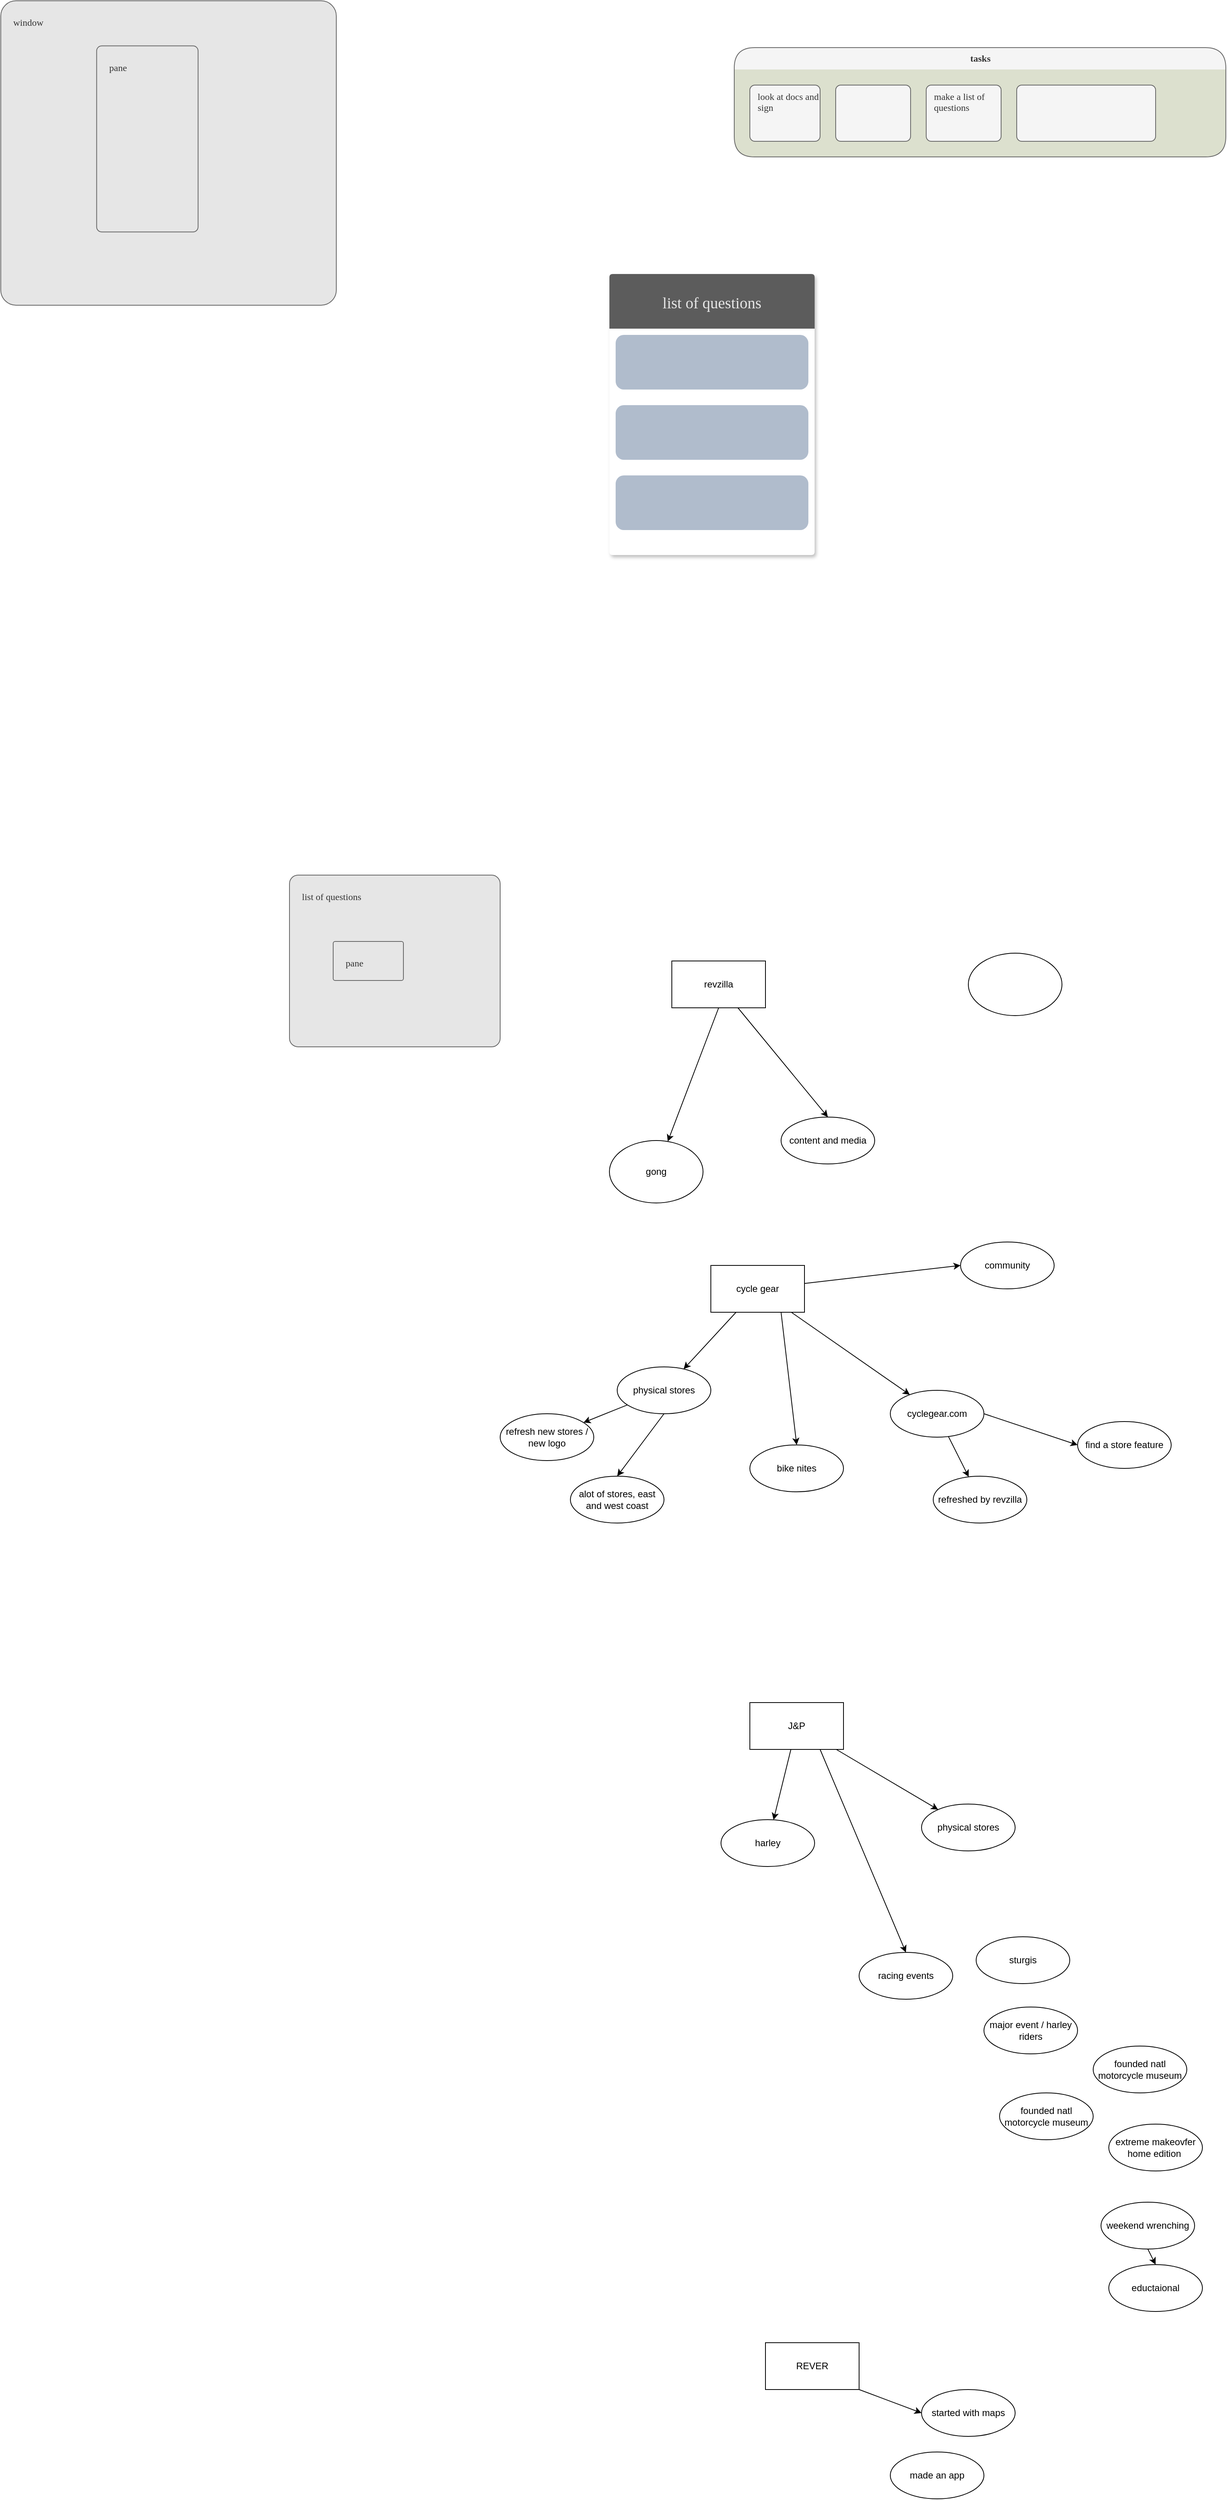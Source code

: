 <mxfile version="14.8.2" type="github">
  <diagram id="C5RBs43oDa-KdzZeNtuy" name="Page-1">
    <mxGraphModel dx="781" dy="1113" grid="1" gridSize="10" guides="1" tooltips="1" connect="1" arrows="1" fold="1" page="1" pageScale="1" pageWidth="850" pageHeight="1100" math="0" shadow="0">
      <root>
        <mxCell id="WIyWlLk6GJQsqaUBKTNV-0" />
        <mxCell id="WIyWlLk6GJQsqaUBKTNV-1" parent="WIyWlLk6GJQsqaUBKTNV-0" />
        <mxCell id="ucrQczX7VRWxjf42sCM8-0" value="window" style="rounded=1;whiteSpace=wrap;html=1;fontStyle=0;arcSize=5;align=left;verticalAlign=top;spacingLeft=8;spacingTop=8;fontSize=12;fontColor=#333333;strokeColor=#666666;fillColor=#E6E6E6;spacingBottom=16;spacing=8;container=1;dropTarget=1;recursiveResize=1;collapsible=0;fontFamily=Merriweather sans;fontSource=https%3A%2F%2Ffonts.googleapis.com%2Fcss%3Ffamily%3DMerriweather%2Bsans;" parent="WIyWlLk6GJQsqaUBKTNV-1" vertex="1">
          <mxGeometry x="70" y="90" width="430" height="390" as="geometry" />
        </mxCell>
        <mxCell id="ucrQczX7VRWxjf42sCM8-2" value="pane" style="rounded=1;whiteSpace=wrap;html=1;fontStyle=0;arcSize=5;align=left;verticalAlign=top;spacingLeft=8;spacingTop=8;fontSize=12;fontColor=#333333;strokeColor=#666666;fillColor=#E6E6E6;spacingBottom=16;spacing=8;container=1;dropTarget=1;recursiveResize=0;collapsible=0;fontFamily=Merriweather sans;fontSource=https%3A%2F%2Ffonts.googleapis.com%2Fcss%3Ffamily%3DMerriweather%2Bsans;" parent="ucrQczX7VRWxjf42sCM8-0" vertex="1">
          <mxGeometry x="122.862" y="57.778" width="130.0" height="238.333" as="geometry" />
        </mxCell>
        <mxCell id="ucrQczX7VRWxjf42sCM8-10" value="tasks" style="swimlane;html=1;startSize=28;horizontal=1;childLayout=stackLayout;stackBorder=20;stackSpacing=20;resizeLast=0;resizeParent=1;fillColor=#f5f5f5;align=center;verticalAlign=middle;swimlaneLine=0;connectable=0;allowArrows=0;metaEdit=0;fontColor=#333333;strokeColor=#666666;swimlaneFillColor=#DCE0CE;resizeWidth=1;resizeHeight=1;autosize=1;collapsible=0;rounded=1;fontFamily=Merriweather sans;fontSource=https%3A%2F%2Ffonts.googleapis.com%2Fcss%3Ffamily%3DMerriweather%2Bsans;arcSize=31;" parent="WIyWlLk6GJQsqaUBKTNV-1" vertex="1">
          <mxGeometry x="1010" y="150" width="630" height="140" as="geometry" />
        </mxCell>
        <mxCell id="ucrQczX7VRWxjf42sCM8-11" value="look at docs and sign" style="rounded=1;whiteSpace=wrap;html=1;fontSize=12;startSize=0;align=left;shadow=0;fontFamily=Merriweather sans;fontStyle=0;verticalAlign=top;strokeColor=#666666;fillColor=#f5f5f5;spacingTop=1;spacingLeft=8;arcSize=9;fontSource=https%3A%2F%2Ffonts.googleapis.com%2Fcss%3Ffamily%3DMerriweather%2Bsans;fontColor=#333333;" parent="ucrQczX7VRWxjf42sCM8-10" vertex="1">
          <mxGeometry x="20" y="48" width="90" height="72" as="geometry" />
        </mxCell>
        <mxCell id="ucrQczX7VRWxjf42sCM8-13" value="" style="rounded=1;whiteSpace=wrap;html=1;fontSize=12;startSize=0;align=left;labelPosition=center;verticalLabelPosition=middle;verticalAlign=top;shadow=0;fontFamily=Merriweather sans;fontStyle=0;strokeColor=#666666;fillColor=#f5f5f5;arcSize=9;spacingTop=1;spacingLeft=8;fontSource=https%3A%2F%2Ffonts.googleapis.com%2Fcss%3Ffamily%3DMerriweather%2Bsans;fontColor=#333333;" parent="ucrQczX7VRWxjf42sCM8-10" vertex="1">
          <mxGeometry x="130" y="48" width="96" height="72" as="geometry" />
        </mxCell>
        <mxCell id="ucrQczX7VRWxjf42sCM8-12" value="make a list of questions" style="rounded=1;whiteSpace=wrap;html=1;fontSize=12;startSize=0;align=left;labelPosition=center;verticalLabelPosition=middle;verticalAlign=top;shadow=0;fontFamily=Merriweather sans;fontStyle=0;strokeColor=#666666;fillColor=#f5f5f5;arcSize=9;spacingTop=1;spacingLeft=8;fontSource=https%3A%2F%2Ffonts.googleapis.com%2Fcss%3Ffamily%3DMerriweather%2Bsans;fontColor=#333333;" parent="ucrQczX7VRWxjf42sCM8-10" vertex="1">
          <mxGeometry x="246" y="48" width="96" height="72" as="geometry" />
        </mxCell>
        <mxCell id="ucrQczX7VRWxjf42sCM8-14" value="" style="rounded=1;whiteSpace=wrap;html=1;fontSize=12;startSize=0;align=left;shadow=0;fontFamily=Merriweather sans;fontStyle=0;verticalAlign=top;strokeColor=#666666;fillColor=#f5f5f5;spacingTop=1;spacingLeft=8;arcSize=9;fontSource=https%3A%2F%2Ffonts.googleapis.com%2Fcss%3Ffamily%3DMerriweather%2Bsans;fontColor=#333333;" parent="ucrQczX7VRWxjf42sCM8-10" vertex="1">
          <mxGeometry x="362" y="48" width="178" height="72" as="geometry" />
        </mxCell>
        <mxCell id="ucrQczX7VRWxjf42sCM8-1" value="list of questions" style="rounded=1;whiteSpace=wrap;html=1;fontStyle=0;arcSize=5;align=left;verticalAlign=top;spacingLeft=8;spacingTop=8;fontSize=12;fontColor=#333333;strokeColor=#666666;fillColor=#E6E6E6;spacingBottom=16;spacing=8;container=1;dropTarget=1;recursiveResize=0;collapsible=0;fontFamily=Merriweather sans;fontSource=https%3A%2F%2Ffonts.googleapis.com%2Fcss%3Ffamily%3DMerriweather%2Bsans;" parent="WIyWlLk6GJQsqaUBKTNV-1" vertex="1">
          <mxGeometry x="440" y="1210" width="270" height="220" as="geometry" />
        </mxCell>
        <mxCell id="ucrQczX7VRWxjf42sCM8-3" value="pane" style="rounded=1;whiteSpace=wrap;html=1;fontStyle=0;arcSize=5;align=left;verticalAlign=top;spacingLeft=8;spacingTop=8;fontSize=12;fontColor=#333333;strokeColor=#666666;fillColor=#E6E6E6;spacingBottom=16;spacing=8;container=1;dropTarget=1;recursiveResize=0;collapsible=0;fontFamily=Merriweather sans;fontSource=https%3A%2F%2Ffonts.googleapis.com%2Fcss%3Ffamily%3DMerriweather%2Bsans;" parent="ucrQczX7VRWxjf42sCM8-1" vertex="1">
          <mxGeometry x="56" y="85" width="90" height="50" as="geometry" />
        </mxCell>
        <mxCell id="ucrQczX7VRWxjf42sCM8-15" value="list of questions" style="swimlane;html=0;startSize=70;childLayout=stackLayout;horizontalStack=0;stackBorder=8;stackSpacing=20;resizeLast=0;resizeParent=1;swimlaneLine=0;swimlaneFillColor=#ffffff;dropTarget=1;collapsible=0;container=1;verticalAlign=middle;fontSize=20;fontStyle=0;labelPosition=center;verticalLabelPosition=middle;align=center;fillColor=#5C5C5C;rounded=1;arcSize=2;fontColor=#E6E6E6;autosize=0;strokeWidth=6;perimeterSpacing=1;horizontal=1;allowArrows=0;strokeColor=none;shadow=1;fontFamily=Merriweather sans;fontSource=https%3A%2F%2Ffonts.googleapis.com%2Fcss%3Ffamily%3DMerriweather%2Bsans;" parent="WIyWlLk6GJQsqaUBKTNV-1" vertex="1">
          <mxGeometry x="850" y="440" width="263" height="360" as="geometry" />
        </mxCell>
        <mxCell id="ucrQczX7VRWxjf42sCM8-18" value="" style="rounded=1;whiteSpace=wrap;html=1;fontSize=12;align=left;strokeColor=none;fillColor=#B0BCCC;verticalAlign=top;" parent="ucrQczX7VRWxjf42sCM8-15" vertex="1">
          <mxGeometry x="8" y="78" width="247" height="70" as="geometry" />
        </mxCell>
        <mxCell id="ucrQczX7VRWxjf42sCM8-20" value="" style="rounded=1;whiteSpace=wrap;html=1;fontSize=12;align=left;strokeColor=none;fillColor=#B0BCCC;verticalAlign=top;" parent="ucrQczX7VRWxjf42sCM8-15" vertex="1">
          <mxGeometry x="8" y="168" width="247" height="70" as="geometry" />
        </mxCell>
        <mxCell id="ucrQczX7VRWxjf42sCM8-21" value="" style="rounded=1;whiteSpace=wrap;html=1;fontSize=12;align=left;strokeColor=none;fillColor=#B0BCCC;verticalAlign=top;" parent="ucrQczX7VRWxjf42sCM8-15" vertex="1">
          <mxGeometry x="8" y="258" width="247" height="70" as="geometry" />
        </mxCell>
        <mxCell id="CDL5uqWcp8OkEE5-c-8O-3" style="rounded=0;orthogonalLoop=1;jettySize=auto;html=1;exitX=0.5;exitY=1;exitDx=0;exitDy=0;" edge="1" parent="WIyWlLk6GJQsqaUBKTNV-1" source="CDL5uqWcp8OkEE5-c-8O-0" target="CDL5uqWcp8OkEE5-c-8O-2">
          <mxGeometry relative="1" as="geometry" />
        </mxCell>
        <mxCell id="CDL5uqWcp8OkEE5-c-8O-5" style="edgeStyle=none;rounded=0;orthogonalLoop=1;jettySize=auto;html=1;entryX=0.5;entryY=0;entryDx=0;entryDy=0;" edge="1" parent="WIyWlLk6GJQsqaUBKTNV-1" source="CDL5uqWcp8OkEE5-c-8O-0" target="CDL5uqWcp8OkEE5-c-8O-4">
          <mxGeometry relative="1" as="geometry" />
        </mxCell>
        <mxCell id="CDL5uqWcp8OkEE5-c-8O-0" value="revzilla&lt;br&gt;" style="rounded=0;whiteSpace=wrap;html=1;" vertex="1" parent="WIyWlLk6GJQsqaUBKTNV-1">
          <mxGeometry x="930" y="1320" width="120" height="60" as="geometry" />
        </mxCell>
        <mxCell id="CDL5uqWcp8OkEE5-c-8O-2" value="gong&lt;br&gt;" style="ellipse;whiteSpace=wrap;html=1;fontFamily=Helvetica;fontSize=12;fontColor=#000000;align=center;strokeColor=#000000;fillColor=#ffffff;" vertex="1" parent="WIyWlLk6GJQsqaUBKTNV-1">
          <mxGeometry x="850" y="1550" width="120" height="80" as="geometry" />
        </mxCell>
        <mxCell id="CDL5uqWcp8OkEE5-c-8O-1" value="" style="ellipse;whiteSpace=wrap;html=1;rounded=0;" vertex="1" parent="WIyWlLk6GJQsqaUBKTNV-1">
          <mxGeometry x="1310" y="1310" width="120" height="80" as="geometry" />
        </mxCell>
        <mxCell id="CDL5uqWcp8OkEE5-c-8O-4" value="content and media" style="ellipse;whiteSpace=wrap;html=1;fontFamily=Helvetica;fontSize=12;fontColor=#000000;align=center;strokeColor=#000000;fillColor=#ffffff;" vertex="1" parent="WIyWlLk6GJQsqaUBKTNV-1">
          <mxGeometry x="1070" y="1520" width="120" height="60" as="geometry" />
        </mxCell>
        <mxCell id="CDL5uqWcp8OkEE5-c-8O-9" value="" style="edgeStyle=none;rounded=0;orthogonalLoop=1;jettySize=auto;html=1;" edge="1" parent="WIyWlLk6GJQsqaUBKTNV-1" source="CDL5uqWcp8OkEE5-c-8O-6" target="CDL5uqWcp8OkEE5-c-8O-8">
          <mxGeometry relative="1" as="geometry" />
        </mxCell>
        <mxCell id="CDL5uqWcp8OkEE5-c-8O-13" style="edgeStyle=none;rounded=0;orthogonalLoop=1;jettySize=auto;html=1;exitX=0.75;exitY=1;exitDx=0;exitDy=0;entryX=0.5;entryY=0;entryDx=0;entryDy=0;" edge="1" parent="WIyWlLk6GJQsqaUBKTNV-1" source="CDL5uqWcp8OkEE5-c-8O-6" target="CDL5uqWcp8OkEE5-c-8O-10">
          <mxGeometry relative="1" as="geometry" />
        </mxCell>
        <mxCell id="CDL5uqWcp8OkEE5-c-8O-17" style="edgeStyle=none;rounded=0;orthogonalLoop=1;jettySize=auto;html=1;entryX=0;entryY=0.5;entryDx=0;entryDy=0;" edge="1" parent="WIyWlLk6GJQsqaUBKTNV-1" source="CDL5uqWcp8OkEE5-c-8O-6" target="CDL5uqWcp8OkEE5-c-8O-11">
          <mxGeometry relative="1" as="geometry" />
        </mxCell>
        <mxCell id="CDL5uqWcp8OkEE5-c-8O-19" value="" style="edgeStyle=none;rounded=0;orthogonalLoop=1;jettySize=auto;html=1;" edge="1" parent="WIyWlLk6GJQsqaUBKTNV-1" source="CDL5uqWcp8OkEE5-c-8O-6" target="CDL5uqWcp8OkEE5-c-8O-18">
          <mxGeometry relative="1" as="geometry" />
        </mxCell>
        <mxCell id="CDL5uqWcp8OkEE5-c-8O-6" value="cycle gear" style="rounded=0;whiteSpace=wrap;html=1;" vertex="1" parent="WIyWlLk6GJQsqaUBKTNV-1">
          <mxGeometry x="980" y="1710" width="120" height="60" as="geometry" />
        </mxCell>
        <mxCell id="CDL5uqWcp8OkEE5-c-8O-14" style="edgeStyle=none;rounded=0;orthogonalLoop=1;jettySize=auto;html=1;exitX=0.5;exitY=1;exitDx=0;exitDy=0;entryX=0.5;entryY=0;entryDx=0;entryDy=0;" edge="1" parent="WIyWlLk6GJQsqaUBKTNV-1" source="CDL5uqWcp8OkEE5-c-8O-8" target="CDL5uqWcp8OkEE5-c-8O-12">
          <mxGeometry relative="1" as="geometry" />
        </mxCell>
        <mxCell id="CDL5uqWcp8OkEE5-c-8O-25" value="" style="edgeStyle=none;rounded=0;orthogonalLoop=1;jettySize=auto;html=1;" edge="1" parent="WIyWlLk6GJQsqaUBKTNV-1" source="CDL5uqWcp8OkEE5-c-8O-8" target="CDL5uqWcp8OkEE5-c-8O-24">
          <mxGeometry relative="1" as="geometry" />
        </mxCell>
        <mxCell id="CDL5uqWcp8OkEE5-c-8O-8" value="physical stores" style="ellipse;whiteSpace=wrap;html=1;rounded=0;" vertex="1" parent="WIyWlLk6GJQsqaUBKTNV-1">
          <mxGeometry x="860" y="1840" width="120" height="60" as="geometry" />
        </mxCell>
        <mxCell id="CDL5uqWcp8OkEE5-c-8O-10" value="bike nites" style="ellipse;whiteSpace=wrap;html=1;rounded=0;" vertex="1" parent="WIyWlLk6GJQsqaUBKTNV-1">
          <mxGeometry x="1030" y="1940" width="120" height="60" as="geometry" />
        </mxCell>
        <mxCell id="CDL5uqWcp8OkEE5-c-8O-11" value="community" style="ellipse;whiteSpace=wrap;html=1;rounded=0;" vertex="1" parent="WIyWlLk6GJQsqaUBKTNV-1">
          <mxGeometry x="1300" y="1680" width="120" height="60" as="geometry" />
        </mxCell>
        <mxCell id="CDL5uqWcp8OkEE5-c-8O-12" value="alot of stores, east and west coast" style="ellipse;whiteSpace=wrap;html=1;rounded=0;" vertex="1" parent="WIyWlLk6GJQsqaUBKTNV-1">
          <mxGeometry x="800" y="1980" width="120" height="60" as="geometry" />
        </mxCell>
        <mxCell id="CDL5uqWcp8OkEE5-c-8O-21" value="" style="edgeStyle=none;rounded=0;orthogonalLoop=1;jettySize=auto;html=1;" edge="1" parent="WIyWlLk6GJQsqaUBKTNV-1" source="CDL5uqWcp8OkEE5-c-8O-18" target="CDL5uqWcp8OkEE5-c-8O-20">
          <mxGeometry relative="1" as="geometry" />
        </mxCell>
        <mxCell id="CDL5uqWcp8OkEE5-c-8O-23" style="edgeStyle=none;rounded=0;orthogonalLoop=1;jettySize=auto;html=1;exitX=1;exitY=0.5;exitDx=0;exitDy=0;entryX=0;entryY=0.5;entryDx=0;entryDy=0;" edge="1" parent="WIyWlLk6GJQsqaUBKTNV-1" source="CDL5uqWcp8OkEE5-c-8O-18" target="CDL5uqWcp8OkEE5-c-8O-22">
          <mxGeometry relative="1" as="geometry" />
        </mxCell>
        <mxCell id="CDL5uqWcp8OkEE5-c-8O-18" value="cyclegear.com" style="ellipse;whiteSpace=wrap;html=1;rounded=0;" vertex="1" parent="WIyWlLk6GJQsqaUBKTNV-1">
          <mxGeometry x="1210" y="1870" width="120" height="60" as="geometry" />
        </mxCell>
        <mxCell id="CDL5uqWcp8OkEE5-c-8O-20" value="refreshed by revzilla" style="ellipse;whiteSpace=wrap;html=1;rounded=0;" vertex="1" parent="WIyWlLk6GJQsqaUBKTNV-1">
          <mxGeometry x="1265" y="1980" width="120" height="60" as="geometry" />
        </mxCell>
        <mxCell id="CDL5uqWcp8OkEE5-c-8O-22" value="find a store feature" style="ellipse;whiteSpace=wrap;html=1;rounded=0;" vertex="1" parent="WIyWlLk6GJQsqaUBKTNV-1">
          <mxGeometry x="1450" y="1910" width="120" height="60" as="geometry" />
        </mxCell>
        <mxCell id="CDL5uqWcp8OkEE5-c-8O-24" value="refresh new stores / new logo" style="ellipse;whiteSpace=wrap;html=1;rounded=0;" vertex="1" parent="WIyWlLk6GJQsqaUBKTNV-1">
          <mxGeometry x="710" y="1900" width="120" height="60" as="geometry" />
        </mxCell>
        <mxCell id="CDL5uqWcp8OkEE5-c-8O-28" value="" style="edgeStyle=none;rounded=0;orthogonalLoop=1;jettySize=auto;html=1;" edge="1" parent="WIyWlLk6GJQsqaUBKTNV-1" source="CDL5uqWcp8OkEE5-c-8O-26" target="CDL5uqWcp8OkEE5-c-8O-27">
          <mxGeometry relative="1" as="geometry" />
        </mxCell>
        <mxCell id="CDL5uqWcp8OkEE5-c-8O-31" value="" style="edgeStyle=none;rounded=0;orthogonalLoop=1;jettySize=auto;html=1;" edge="1" parent="WIyWlLk6GJQsqaUBKTNV-1" source="CDL5uqWcp8OkEE5-c-8O-26" target="CDL5uqWcp8OkEE5-c-8O-30">
          <mxGeometry relative="1" as="geometry" />
        </mxCell>
        <mxCell id="CDL5uqWcp8OkEE5-c-8O-34" style="edgeStyle=none;rounded=0;orthogonalLoop=1;jettySize=auto;html=1;exitX=0.75;exitY=1;exitDx=0;exitDy=0;entryX=0.5;entryY=0;entryDx=0;entryDy=0;" edge="1" parent="WIyWlLk6GJQsqaUBKTNV-1" source="CDL5uqWcp8OkEE5-c-8O-26" target="CDL5uqWcp8OkEE5-c-8O-32">
          <mxGeometry relative="1" as="geometry" />
        </mxCell>
        <mxCell id="CDL5uqWcp8OkEE5-c-8O-26" value="J&amp;amp;P" style="rounded=0;whiteSpace=wrap;html=1;" vertex="1" parent="WIyWlLk6GJQsqaUBKTNV-1">
          <mxGeometry x="1030" y="2270" width="120" height="60" as="geometry" />
        </mxCell>
        <mxCell id="CDL5uqWcp8OkEE5-c-8O-27" value="harley" style="ellipse;whiteSpace=wrap;html=1;rounded=0;" vertex="1" parent="WIyWlLk6GJQsqaUBKTNV-1">
          <mxGeometry x="993" y="2420" width="120" height="60" as="geometry" />
        </mxCell>
        <mxCell id="CDL5uqWcp8OkEE5-c-8O-30" value="physical stores" style="ellipse;whiteSpace=wrap;html=1;rounded=0;" vertex="1" parent="WIyWlLk6GJQsqaUBKTNV-1">
          <mxGeometry x="1250" y="2400" width="120" height="60" as="geometry" />
        </mxCell>
        <mxCell id="CDL5uqWcp8OkEE5-c-8O-32" value="racing events" style="ellipse;whiteSpace=wrap;html=1;rounded=0;" vertex="1" parent="WIyWlLk6GJQsqaUBKTNV-1">
          <mxGeometry x="1170" y="2590" width="120" height="60" as="geometry" />
        </mxCell>
        <mxCell id="CDL5uqWcp8OkEE5-c-8O-35" value="sturgis" style="ellipse;whiteSpace=wrap;html=1;rounded=0;" vertex="1" parent="WIyWlLk6GJQsqaUBKTNV-1">
          <mxGeometry x="1320" y="2570" width="120" height="60" as="geometry" />
        </mxCell>
        <mxCell id="CDL5uqWcp8OkEE5-c-8O-36" value="major event / harley riders" style="ellipse;whiteSpace=wrap;html=1;rounded=0;" vertex="1" parent="WIyWlLk6GJQsqaUBKTNV-1">
          <mxGeometry x="1330" y="2660" width="120" height="60" as="geometry" />
        </mxCell>
        <mxCell id="CDL5uqWcp8OkEE5-c-8O-37" value="founded natl motorcycle museum" style="ellipse;whiteSpace=wrap;html=1;rounded=0;" vertex="1" parent="WIyWlLk6GJQsqaUBKTNV-1">
          <mxGeometry x="1470" y="2710" width="120" height="60" as="geometry" />
        </mxCell>
        <mxCell id="CDL5uqWcp8OkEE5-c-8O-38" value="founded natl motorcycle museum" style="ellipse;whiteSpace=wrap;html=1;rounded=0;" vertex="1" parent="WIyWlLk6GJQsqaUBKTNV-1">
          <mxGeometry x="1350" y="2770" width="120" height="60" as="geometry" />
        </mxCell>
        <mxCell id="CDL5uqWcp8OkEE5-c-8O-39" value="extreme makeovfer home edition&amp;nbsp;" style="ellipse;whiteSpace=wrap;html=1;rounded=0;" vertex="1" parent="WIyWlLk6GJQsqaUBKTNV-1">
          <mxGeometry x="1490" y="2810" width="120" height="60" as="geometry" />
        </mxCell>
        <mxCell id="CDL5uqWcp8OkEE5-c-8O-42" style="edgeStyle=none;rounded=0;orthogonalLoop=1;jettySize=auto;html=1;exitX=0.5;exitY=1;exitDx=0;exitDy=0;entryX=0.5;entryY=0;entryDx=0;entryDy=0;" edge="1" parent="WIyWlLk6GJQsqaUBKTNV-1" source="CDL5uqWcp8OkEE5-c-8O-40" target="CDL5uqWcp8OkEE5-c-8O-41">
          <mxGeometry relative="1" as="geometry" />
        </mxCell>
        <mxCell id="CDL5uqWcp8OkEE5-c-8O-40" value="weekend wrenching" style="ellipse;whiteSpace=wrap;html=1;rounded=0;" vertex="1" parent="WIyWlLk6GJQsqaUBKTNV-1">
          <mxGeometry x="1480" y="2910" width="120" height="60" as="geometry" />
        </mxCell>
        <mxCell id="CDL5uqWcp8OkEE5-c-8O-41" value="eductaional" style="ellipse;whiteSpace=wrap;html=1;rounded=0;" vertex="1" parent="WIyWlLk6GJQsqaUBKTNV-1">
          <mxGeometry x="1490" y="2990" width="120" height="60" as="geometry" />
        </mxCell>
        <mxCell id="CDL5uqWcp8OkEE5-c-8O-45" style="edgeStyle=none;rounded=0;orthogonalLoop=1;jettySize=auto;html=1;exitX=1;exitY=1;exitDx=0;exitDy=0;entryX=0;entryY=0.5;entryDx=0;entryDy=0;" edge="1" parent="WIyWlLk6GJQsqaUBKTNV-1" source="CDL5uqWcp8OkEE5-c-8O-43" target="CDL5uqWcp8OkEE5-c-8O-44">
          <mxGeometry relative="1" as="geometry" />
        </mxCell>
        <mxCell id="CDL5uqWcp8OkEE5-c-8O-43" value="REVER" style="rounded=0;whiteSpace=wrap;html=1;" vertex="1" parent="WIyWlLk6GJQsqaUBKTNV-1">
          <mxGeometry x="1050" y="3090" width="120" height="60" as="geometry" />
        </mxCell>
        <mxCell id="CDL5uqWcp8OkEE5-c-8O-44" value="started with maps" style="ellipse;whiteSpace=wrap;html=1;rounded=0;" vertex="1" parent="WIyWlLk6GJQsqaUBKTNV-1">
          <mxGeometry x="1250" y="3150" width="120" height="60" as="geometry" />
        </mxCell>
        <mxCell id="CDL5uqWcp8OkEE5-c-8O-46" value="made an app" style="ellipse;whiteSpace=wrap;html=1;rounded=0;" vertex="1" parent="WIyWlLk6GJQsqaUBKTNV-1">
          <mxGeometry x="1210" y="3230" width="120" height="60" as="geometry" />
        </mxCell>
      </root>
    </mxGraphModel>
  </diagram>
</mxfile>
